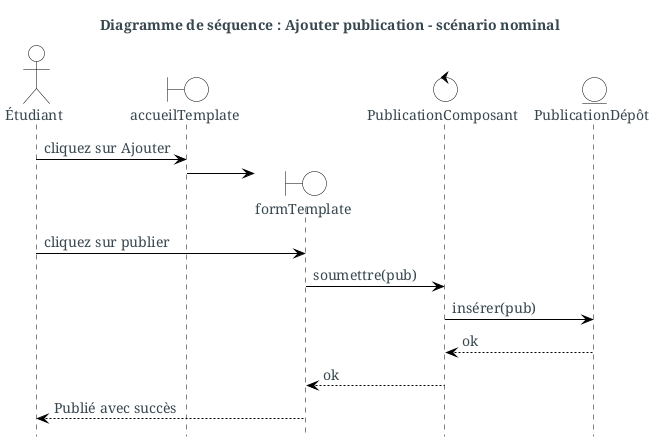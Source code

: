 @startuml
skinparam backgroundColor #fff
skinparam defaultFontColor #37474f
skinparam defaultFontSize 14
skinparam defaultFontName serif
skinparam defaultFontStyle bold
skinparam actorBackgroundColor #fff
skinparam actorBorderColor #000
skinparam boundaryBackgroundColor #fff
skinparam boundaryBorderColor #000
skinparam controlBackgroundColor #fff
skinparam controlBorderColor #000
skinparam entityBackgroundColor #fff
skinparam entityBorderColor #000
skinparam participantBackgroundColor #fff
skinparam participantBorderColor #000
skinparam ArrowColor #000
skinparam sequenceLifeLineBorderColor #000
skinparam sequenceBoxBorderColor #FFF
skinparam ParticipantPadding -80

title Diagramme de séquence : Ajouter publication - scénario nominal

hide footbox


actor Étudiant as student

boundary accueilTemplate
boundary formTemplate
control PublicationComposant
entity PublicationDépôt

student ->  accueilTemplate : cliquez sur Ajouter
create formTemplate
accueilTemplate ->  formTemplate
student ->  formTemplate : cliquez sur publier
formTemplate -> PublicationComposant : soumettre(pub)
PublicationComposant -> PublicationDépôt : insérer(pub)
PublicationDépôt --> PublicationComposant : ok
PublicationComposant --> formTemplate: ok
formTemplate --> student :Publié avec succès

@enduml